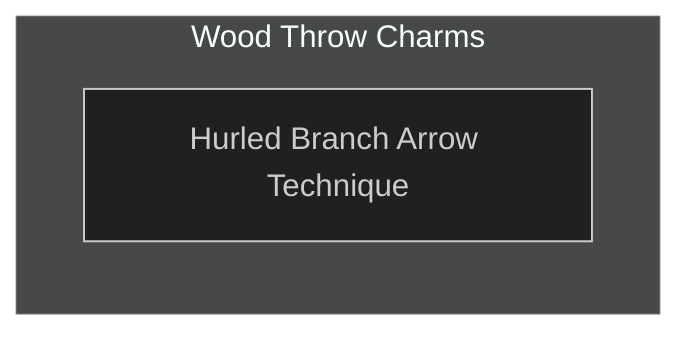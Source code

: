 ---
config:
  theme: dark
---
flowchart TD

    %% described in Storyteller's Companion
    subgraph wood_throw[Wood Throw Charms]
        direction TB

        hurled_branch_arrow_technique[Hurled Branch Arrow Technique]
        click hurled_branch_arrow_technique callback "
            Hurled Branch Arrow Technique<br>
            <br>
            Cost: 2 motes<br>
            Duration: Instant<br>
            Type: Simple<br>
            Minimum Thrown: 2<br>
            Minimum Essence: 1<br>
            Prerequisite Charms: None<br>
            <br>
            Through this Charm, a Dragon-Blooded character
            charges any convenient stick or scrap of wood with Essence.
            When he then throws the Essence-charged wood, it
            flies through the air as smoothly as an arrow from a bow —
            and does as much damage. The character rolls Dexterity +
            Thrown, and the improvised missile inflicts damage based
            on its shape — most are point, fowling or frog crotch. The
            weapon has the same range increment as a compound bow.<br>
            Cascade Charms:<br>
            • When the character achieves greater throwing skill,
            she could improve the range or damage of the arrow.
            Alternatively, she might Combo the Charm with Archery-based
            Charms.<br>
            • A character with a higher Essence rating might gain
            the ability to harm spirits with this Charm, or multiply the
            improvised missile's effect in various ways. (See the Archery
            and Thrown Charms for Solars in Exalted for
            inspiration, but tone down their effect and increase the
            Essence costs for Dragon-Blooded characters.)<br>
            • For a variation, a character might have a Charm
            enabling her to use any convenient scrap of wood as a
            melee weapon.
            "

    end